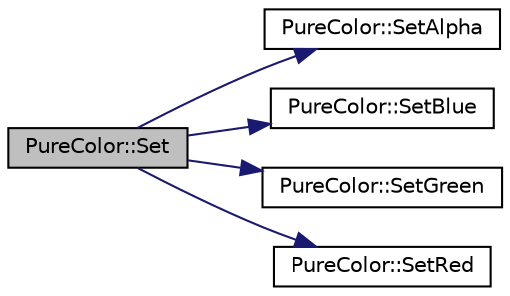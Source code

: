 digraph "PureColor::Set"
{
 // LATEX_PDF_SIZE
  edge [fontname="Helvetica",fontsize="10",labelfontname="Helvetica",labelfontsize="10"];
  node [fontname="Helvetica",fontsize="10",shape=record];
  rankdir="LR";
  Node1 [label="PureColor::Set",height=0.2,width=0.4,color="black", fillcolor="grey75", style="filled", fontcolor="black",tooltip="Sets all color components."];
  Node1 -> Node2 [color="midnightblue",fontsize="10",style="solid",fontname="Helvetica"];
  Node2 [label="PureColor::SetAlpha",height=0.2,width=0.4,color="black", fillcolor="white", style="filled",URL="$class_pure_color.html#aea713f9436df62ae7d7223f97cddd9a0",tooltip="Sets alpha component."];
  Node1 -> Node3 [color="midnightblue",fontsize="10",style="solid",fontname="Helvetica"];
  Node3 [label="PureColor::SetBlue",height=0.2,width=0.4,color="black", fillcolor="white", style="filled",URL="$class_pure_color.html#a32233d3a2eb1a522d0db469e30f86957",tooltip="Sets blue component."];
  Node1 -> Node4 [color="midnightblue",fontsize="10",style="solid",fontname="Helvetica"];
  Node4 [label="PureColor::SetGreen",height=0.2,width=0.4,color="black", fillcolor="white", style="filled",URL="$class_pure_color.html#a6005cb0cc261ec8b196270bed41f9fc4",tooltip="Sets green component."];
  Node1 -> Node5 [color="midnightblue",fontsize="10",style="solid",fontname="Helvetica"];
  Node5 [label="PureColor::SetRed",height=0.2,width=0.4,color="black", fillcolor="white", style="filled",URL="$class_pure_color.html#a690343be501e00cd922ff91f5e7e9e17",tooltip="Sets red component."];
}
